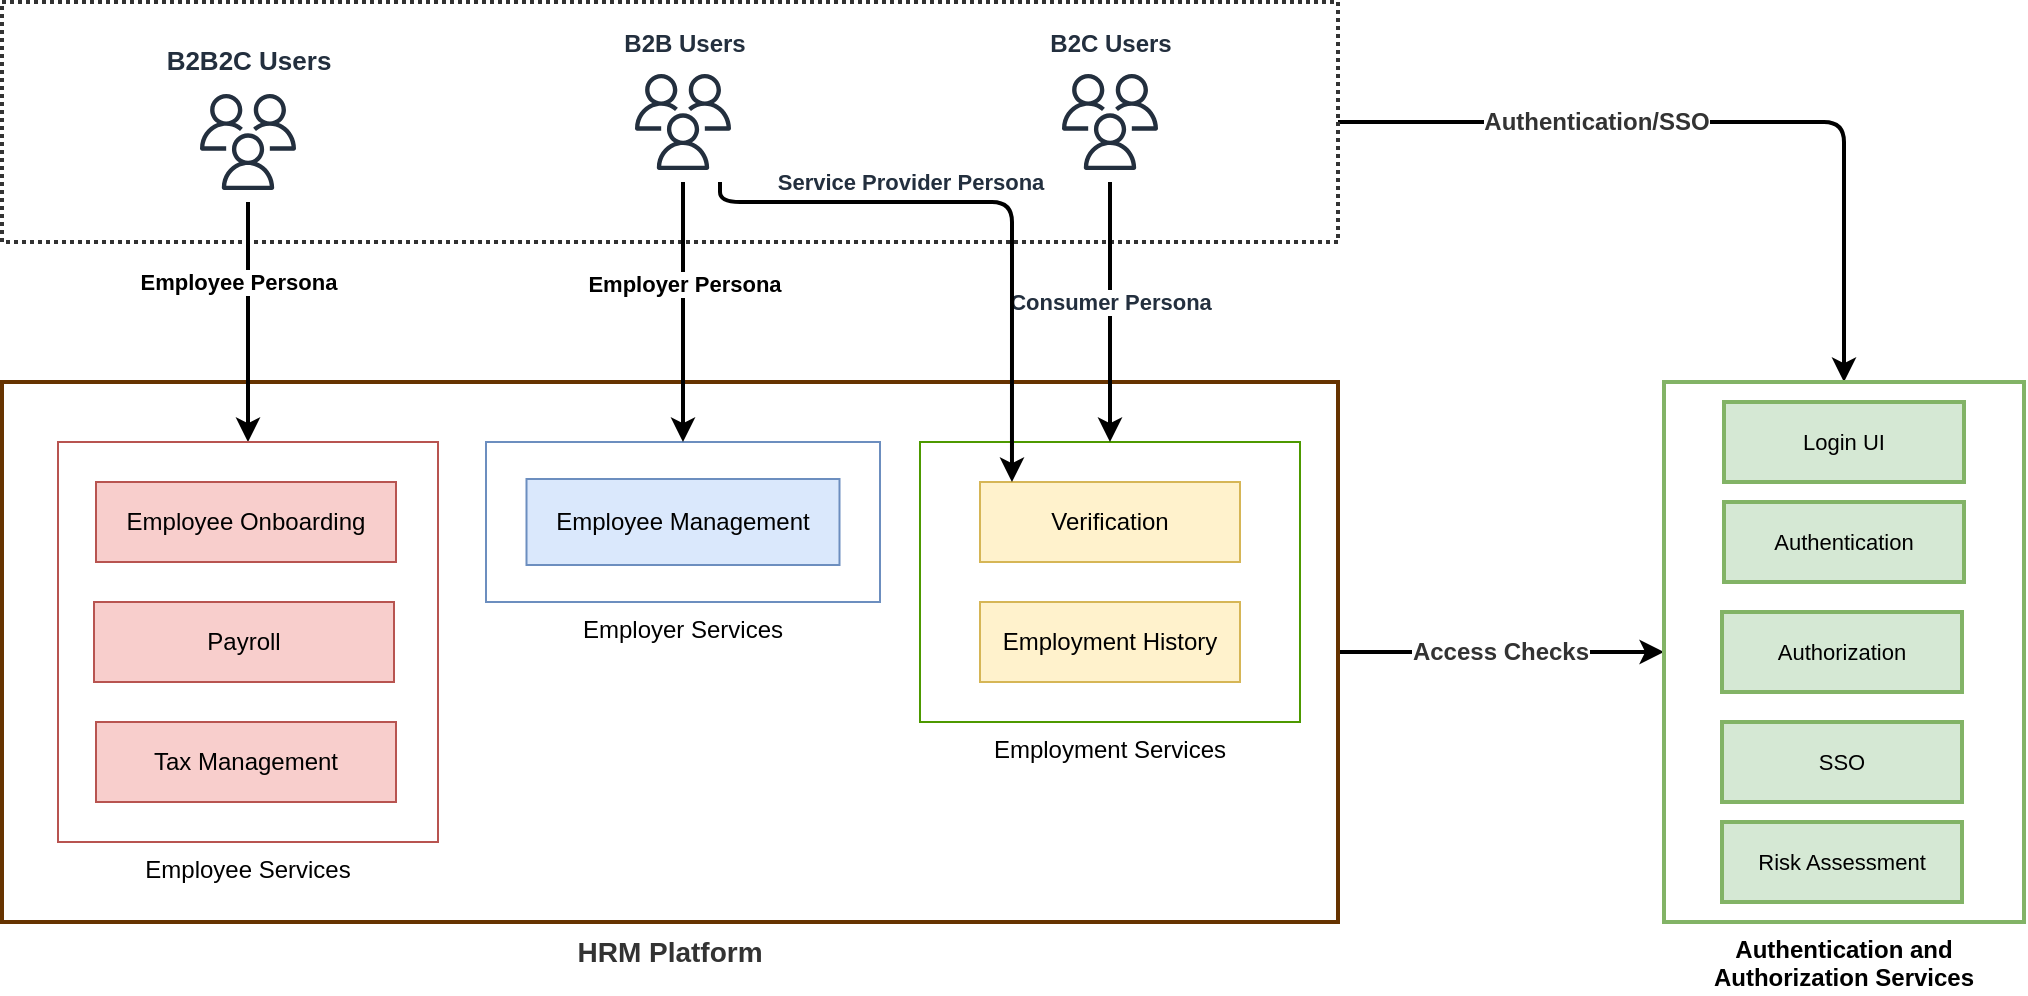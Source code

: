 <mxfile version="17.1.3" type="github"><diagram id="ph6kFKLF23NnV0sInsYU" name="Page-1"><mxGraphModel dx="2912" dy="1012" grid="1" gridSize="10" guides="1" tooltips="1" connect="1" arrows="1" fold="1" page="1" pageScale="1" pageWidth="850" pageHeight="1100" math="0" shadow="0"><root><mxCell id="0"/><mxCell id="1" parent="0"/><mxCell id="e25fCHqF_XSICWRYhGp0-45" style="edgeStyle=orthogonalEdgeStyle;rounded=1;orthogonalLoop=1;jettySize=auto;html=1;exitX=1;exitY=0.5;exitDx=0;exitDy=0;entryX=0.5;entryY=0;entryDx=0;entryDy=0;labelBackgroundColor=default;fontFamily=Helvetica;fontSize=14;fontColor=#82B366;startArrow=none;startFill=0;endArrow=classic;strokeColor=default;strokeWidth=2;" edge="1" parent="1" source="e25fCHqF_XSICWRYhGp0-44" target="e25fCHqF_XSICWRYhGp0-38"><mxGeometry relative="1" as="geometry"/></mxCell><mxCell id="e25fCHqF_XSICWRYhGp0-47" value="&lt;font style=&quot;font-size: 12px;&quot; color=&quot;#333333&quot;&gt;Authentication/SSO&lt;/font&gt;" style="edgeLabel;html=1;align=center;verticalAlign=middle;resizable=0;points=[];fontSize=12;fontFamily=Helvetica;fontColor=#82B366;fontStyle=1" vertex="1" connectable="0" parent="e25fCHqF_XSICWRYhGp0-45"><mxGeometry x="-0.327" relative="1" as="geometry"><mxPoint as="offset"/></mxGeometry></mxCell><mxCell id="e25fCHqF_XSICWRYhGp0-44" value="" style="rounded=0;whiteSpace=wrap;html=1;dashed=1;sketch=0;fontFamily=Helvetica;fontSize=11;fontColor=#82B366;strokeColor=#333333;strokeWidth=2;fillColor=#FFFFFF;gradientColor=#ffffff;dashPattern=1 1;" vertex="1" parent="1"><mxGeometry x="-388" y="140" width="668" height="120" as="geometry"/></mxCell><mxCell id="e25fCHqF_XSICWRYhGp0-1" value="B2B Users" style="sketch=0;outlineConnect=0;fontColor=#232F3E;gradientColor=none;strokeColor=#232F3E;fillColor=#ffffff;dashed=0;verticalLabelPosition=top;verticalAlign=bottom;align=center;html=1;fontSize=12;fontStyle=1;aspect=fixed;shape=mxgraph.aws4.resourceIcon;resIcon=mxgraph.aws4.users;labelPosition=center;" vertex="1" parent="1"><mxGeometry x="-77.5" y="170" width="60" height="60" as="geometry"/></mxCell><mxCell id="e25fCHqF_XSICWRYhGp0-2" value="B2C Users" style="sketch=0;outlineConnect=0;fontColor=#232F3E;gradientColor=none;strokeColor=#232F3E;fillColor=#ffffff;dashed=0;verticalLabelPosition=top;verticalAlign=bottom;align=center;html=1;fontSize=12;fontStyle=1;aspect=fixed;shape=mxgraph.aws4.resourceIcon;resIcon=mxgraph.aws4.users;labelPosition=center;" vertex="1" parent="1"><mxGeometry x="136" y="170" width="60" height="60" as="geometry"/></mxCell><mxCell id="e25fCHqF_XSICWRYhGp0-43" style="edgeStyle=orthogonalEdgeStyle;rounded=1;orthogonalLoop=1;jettySize=auto;html=1;exitX=1;exitY=0.5;exitDx=0;exitDy=0;entryX=0;entryY=0.5;entryDx=0;entryDy=0;labelBackgroundColor=default;fontFamily=Helvetica;fontSize=11;fontColor=#232F3E;endArrow=classic;strokeColor=default;strokeWidth=2;startArrow=none;startFill=0;" edge="1" parent="1" source="e25fCHqF_XSICWRYhGp0-9" target="e25fCHqF_XSICWRYhGp0-38"><mxGeometry relative="1" as="geometry"/></mxCell><mxCell id="e25fCHqF_XSICWRYhGp0-48" value="Access Checks" style="edgeLabel;html=1;align=center;verticalAlign=middle;resizable=0;points=[];fontSize=12;fontFamily=Helvetica;fontColor=#333333;fontStyle=1" vertex="1" connectable="0" parent="e25fCHqF_XSICWRYhGp0-43"><mxGeometry x="-0.283" y="1" relative="1" as="geometry"><mxPoint x="22" y="1" as="offset"/></mxGeometry></mxCell><mxCell id="e25fCHqF_XSICWRYhGp0-9" value="HRM Platform" style="rounded=0;whiteSpace=wrap;html=1;fillColor=#FFFFFF;fontColor=#333333;strokeColor=#663300;strokeWidth=2;labelPosition=center;verticalLabelPosition=bottom;align=center;verticalAlign=top;fontStyle=1;fontSize=14;" vertex="1" parent="1"><mxGeometry x="-388" y="330" width="668" height="270" as="geometry"/></mxCell><mxCell id="e25fCHqF_XSICWRYhGp0-22" value="Employee Persona" style="edgeStyle=orthogonalEdgeStyle;rounded=1;orthogonalLoop=1;jettySize=auto;html=1;entryX=0.5;entryY=0;entryDx=0;entryDy=0;strokeWidth=2;fontStyle=1" edge="1" parent="1" source="e25fCHqF_XSICWRYhGp0-3" target="e25fCHqF_XSICWRYhGp0-13"><mxGeometry x="-0.333" y="-5" relative="1" as="geometry"><mxPoint as="offset"/></mxGeometry></mxCell><mxCell id="e25fCHqF_XSICWRYhGp0-3" value="&lt;font style=&quot;font-size: 13px&quot;&gt;&lt;b&gt;B2B2C Users&lt;/b&gt;&lt;/font&gt;" style="sketch=0;outlineConnect=0;fontColor=#232F3E;gradientColor=none;strokeColor=#232F3E;fillColor=#ffffff;dashed=0;verticalLabelPosition=top;verticalAlign=bottom;align=center;html=1;fontSize=12;fontStyle=0;aspect=fixed;shape=mxgraph.aws4.resourceIcon;resIcon=mxgraph.aws4.users;labelPosition=center;" vertex="1" parent="1"><mxGeometry x="-295" y="180" width="60" height="60" as="geometry"/></mxCell><mxCell id="e25fCHqF_XSICWRYhGp0-14" value="Employment Services" style="rounded=0;whiteSpace=wrap;html=1;labelPosition=center;verticalLabelPosition=bottom;align=center;verticalAlign=top;strokeColor=#4D9900;" vertex="1" parent="1"><mxGeometry x="71" y="360" width="190" height="140" as="geometry"/></mxCell><mxCell id="e25fCHqF_XSICWRYhGp0-21" value="Employer Services" style="rounded=0;whiteSpace=wrap;html=1;labelPosition=center;verticalLabelPosition=bottom;align=center;verticalAlign=top;fillColor=#FFFFFF;strokeColor=#6c8ebf;" vertex="1" parent="1"><mxGeometry x="-146" y="360" width="197" height="80" as="geometry"/></mxCell><mxCell id="e25fCHqF_XSICWRYhGp0-16" value="Verification" style="rounded=0;whiteSpace=wrap;html=1;fillColor=#fff2cc;strokeColor=#d6b656;" vertex="1" parent="1"><mxGeometry x="101" y="380" width="130" height="40" as="geometry"/></mxCell><mxCell id="e25fCHqF_XSICWRYhGp0-17" value="Employment History" style="rounded=0;whiteSpace=wrap;html=1;fillColor=#fff2cc;strokeColor=#d6b656;" vertex="1" parent="1"><mxGeometry x="101" y="440" width="130" height="40" as="geometry"/></mxCell><mxCell id="e25fCHqF_XSICWRYhGp0-18" style="edgeStyle=orthogonalEdgeStyle;rounded=1;orthogonalLoop=1;jettySize=auto;html=1;entryX=0.5;entryY=0;entryDx=0;entryDy=0;strokeWidth=2;" edge="1" parent="1" source="e25fCHqF_XSICWRYhGp0-1" target="e25fCHqF_XSICWRYhGp0-21"><mxGeometry relative="1" as="geometry"/></mxCell><mxCell id="e25fCHqF_XSICWRYhGp0-28" value="Employer Persona" style="edgeLabel;html=1;align=center;verticalAlign=middle;resizable=0;points=[];fontSize=11;fontFamily=Helvetica;fontColor=default;fontStyle=1" vertex="1" connectable="0" parent="e25fCHqF_XSICWRYhGp0-18"><mxGeometry x="0.252" relative="1" as="geometry"><mxPoint y="-31" as="offset"/></mxGeometry></mxCell><mxCell id="e25fCHqF_XSICWRYhGp0-11" value="Employee Management" style="rounded=0;whiteSpace=wrap;html=1;fillColor=#dae8fc;strokeColor=#6c8ebf;" vertex="1" parent="1"><mxGeometry x="-125.75" y="378.5" width="156.5" height="43" as="geometry"/></mxCell><mxCell id="e25fCHqF_XSICWRYhGp0-13" value="Employee Services" style="rounded=0;whiteSpace=wrap;html=1;labelPosition=center;verticalLabelPosition=bottom;align=center;verticalAlign=top;fillColor=#FFFFFF;strokeColor=#b85450;" vertex="1" parent="1"><mxGeometry x="-360" y="360" width="190" height="200" as="geometry"/></mxCell><mxCell id="e25fCHqF_XSICWRYhGp0-10" value="Employee Onboarding" style="rounded=0;whiteSpace=wrap;html=1;fillColor=#f8cecc;strokeColor=#b85450;" vertex="1" parent="1"><mxGeometry x="-341" y="380" width="150" height="40" as="geometry"/></mxCell><mxCell id="e25fCHqF_XSICWRYhGp0-12" value="Payroll " style="rounded=0;whiteSpace=wrap;html=1;fillColor=#f8cecc;strokeColor=#b85450;" vertex="1" parent="1"><mxGeometry x="-342" y="440" width="150" height="40" as="geometry"/></mxCell><mxCell id="e25fCHqF_XSICWRYhGp0-15" value="Tax Management" style="rounded=0;whiteSpace=wrap;html=1;fillColor=#f8cecc;strokeColor=#b85450;" vertex="1" parent="1"><mxGeometry x="-341" y="500" width="150" height="40" as="geometry"/></mxCell><mxCell id="e25fCHqF_XSICWRYhGp0-35" style="edgeStyle=orthogonalEdgeStyle;rounded=1;orthogonalLoop=1;jettySize=auto;html=1;labelBackgroundColor=default;fontFamily=Helvetica;fontSize=13;fontColor=#232F3E;endArrow=classic;strokeColor=default;strokeWidth=2;" edge="1" parent="1" target="e25fCHqF_XSICWRYhGp0-14"><mxGeometry relative="1" as="geometry"><mxPoint x="166" y="230" as="sourcePoint"/><Array as="points"><mxPoint x="166" y="270"/><mxPoint x="166" y="270"/></Array></mxGeometry></mxCell><mxCell id="e25fCHqF_XSICWRYhGp0-37" value="Consumer Persona" style="edgeLabel;html=1;align=center;verticalAlign=middle;resizable=0;points=[];fontSize=11;fontFamily=Helvetica;fontColor=#232F3E;fontStyle=1" vertex="1" connectable="0" parent="e25fCHqF_XSICWRYhGp0-35"><mxGeometry x="-0.308" y="2" relative="1" as="geometry"><mxPoint x="-2" y="15" as="offset"/></mxGeometry></mxCell><mxCell id="e25fCHqF_XSICWRYhGp0-36" value="Service Provider Persona" style="edgeStyle=orthogonalEdgeStyle;rounded=1;orthogonalLoop=1;jettySize=auto;html=1;entryX=0.123;entryY=0;entryDx=0;entryDy=0;labelBackgroundColor=default;fontFamily=Helvetica;fontSize=11;fontColor=#232F3E;endArrow=classic;strokeColor=default;strokeWidth=2;fontStyle=1;entryPerimeter=0;" edge="1" parent="1" source="e25fCHqF_XSICWRYhGp0-1" target="e25fCHqF_XSICWRYhGp0-16"><mxGeometry x="-0.294" y="10" relative="1" as="geometry"><mxPoint x="-29.5" y="230" as="sourcePoint"/><mxPoint x="164.5" y="380" as="targetPoint"/><Array as="points"><mxPoint x="-29" y="240"/><mxPoint x="117" y="240"/></Array><mxPoint as="offset"/></mxGeometry></mxCell><mxCell id="e25fCHqF_XSICWRYhGp0-38" value="Authentication and Authorization Services" style="rounded=0;whiteSpace=wrap;html=1;fillColor=#FFFFFF;strokeColor=#82b366;strokeWidth=2;labelPosition=center;verticalLabelPosition=bottom;align=center;verticalAlign=top;fontStyle=1" vertex="1" parent="1"><mxGeometry x="443" y="330" width="180" height="270" as="geometry"/></mxCell><mxCell id="e25fCHqF_XSICWRYhGp0-39" value="Authentication" style="rounded=0;whiteSpace=wrap;html=1;dashed=0;sketch=0;fontFamily=Helvetica;fontSize=11;strokeColor=#82b366;strokeWidth=2;fillColor=#d5e8d4;" vertex="1" parent="1"><mxGeometry x="473" y="390" width="120" height="40" as="geometry"/></mxCell><mxCell id="e25fCHqF_XSICWRYhGp0-40" value="Authorization" style="rounded=0;whiteSpace=wrap;html=1;dashed=0;sketch=0;fontFamily=Helvetica;fontSize=11;strokeColor=#82b366;strokeWidth=2;fillColor=#d5e8d4;" vertex="1" parent="1"><mxGeometry x="472" y="445" width="120" height="40" as="geometry"/></mxCell><mxCell id="e25fCHqF_XSICWRYhGp0-41" value="SSO" style="rounded=0;whiteSpace=wrap;html=1;dashed=0;sketch=0;fontFamily=Helvetica;fontSize=11;strokeColor=#82b366;strokeWidth=2;fillColor=#d5e8d4;" vertex="1" parent="1"><mxGeometry x="472" y="500" width="120" height="40" as="geometry"/></mxCell><mxCell id="e25fCHqF_XSICWRYhGp0-42" value="Risk Assessment" style="rounded=0;whiteSpace=wrap;html=1;dashed=0;sketch=0;fontFamily=Helvetica;fontSize=11;strokeColor=#82b366;strokeWidth=2;fillColor=#d5e8d4;" vertex="1" parent="1"><mxGeometry x="472" y="550" width="120" height="40" as="geometry"/></mxCell><mxCell id="e25fCHqF_XSICWRYhGp0-46" value="Login UI" style="rounded=0;whiteSpace=wrap;html=1;dashed=0;sketch=0;fontFamily=Helvetica;fontSize=11;strokeColor=#82b366;strokeWidth=2;fillColor=#d5e8d4;" vertex="1" parent="1"><mxGeometry x="473" y="340" width="120" height="40" as="geometry"/></mxCell></root></mxGraphModel></diagram></mxfile>